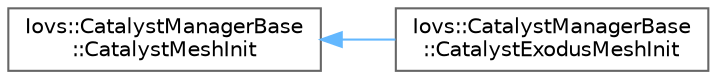 digraph "Graphical Class Hierarchy"
{
 // INTERACTIVE_SVG=YES
 // LATEX_PDF_SIZE
  bgcolor="transparent";
  edge [fontname=Helvetica,fontsize=10,labelfontname=Helvetica,labelfontsize=10];
  node [fontname=Helvetica,fontsize=10,shape=box,height=0.2,width=0.4];
  rankdir="LR";
  Node0 [id="Node000000",label="Iovs::CatalystManagerBase\l::CatalystMeshInit",height=0.2,width=0.4,color="grey40", fillcolor="white", style="filled",URL="$structIovs_1_1CatalystManagerBase_1_1CatalystMeshInit.html",tooltip=" "];
  Node0 -> Node1 [id="edge305_Node000000_Node000001",dir="back",color="steelblue1",style="solid",tooltip=" "];
  Node1 [id="Node000001",label="Iovs::CatalystManagerBase\l::CatalystExodusMeshInit",height=0.2,width=0.4,color="grey40", fillcolor="white", style="filled",URL="$structIovs_1_1CatalystManagerBase_1_1CatalystExodusMeshInit.html",tooltip=" "];
}

